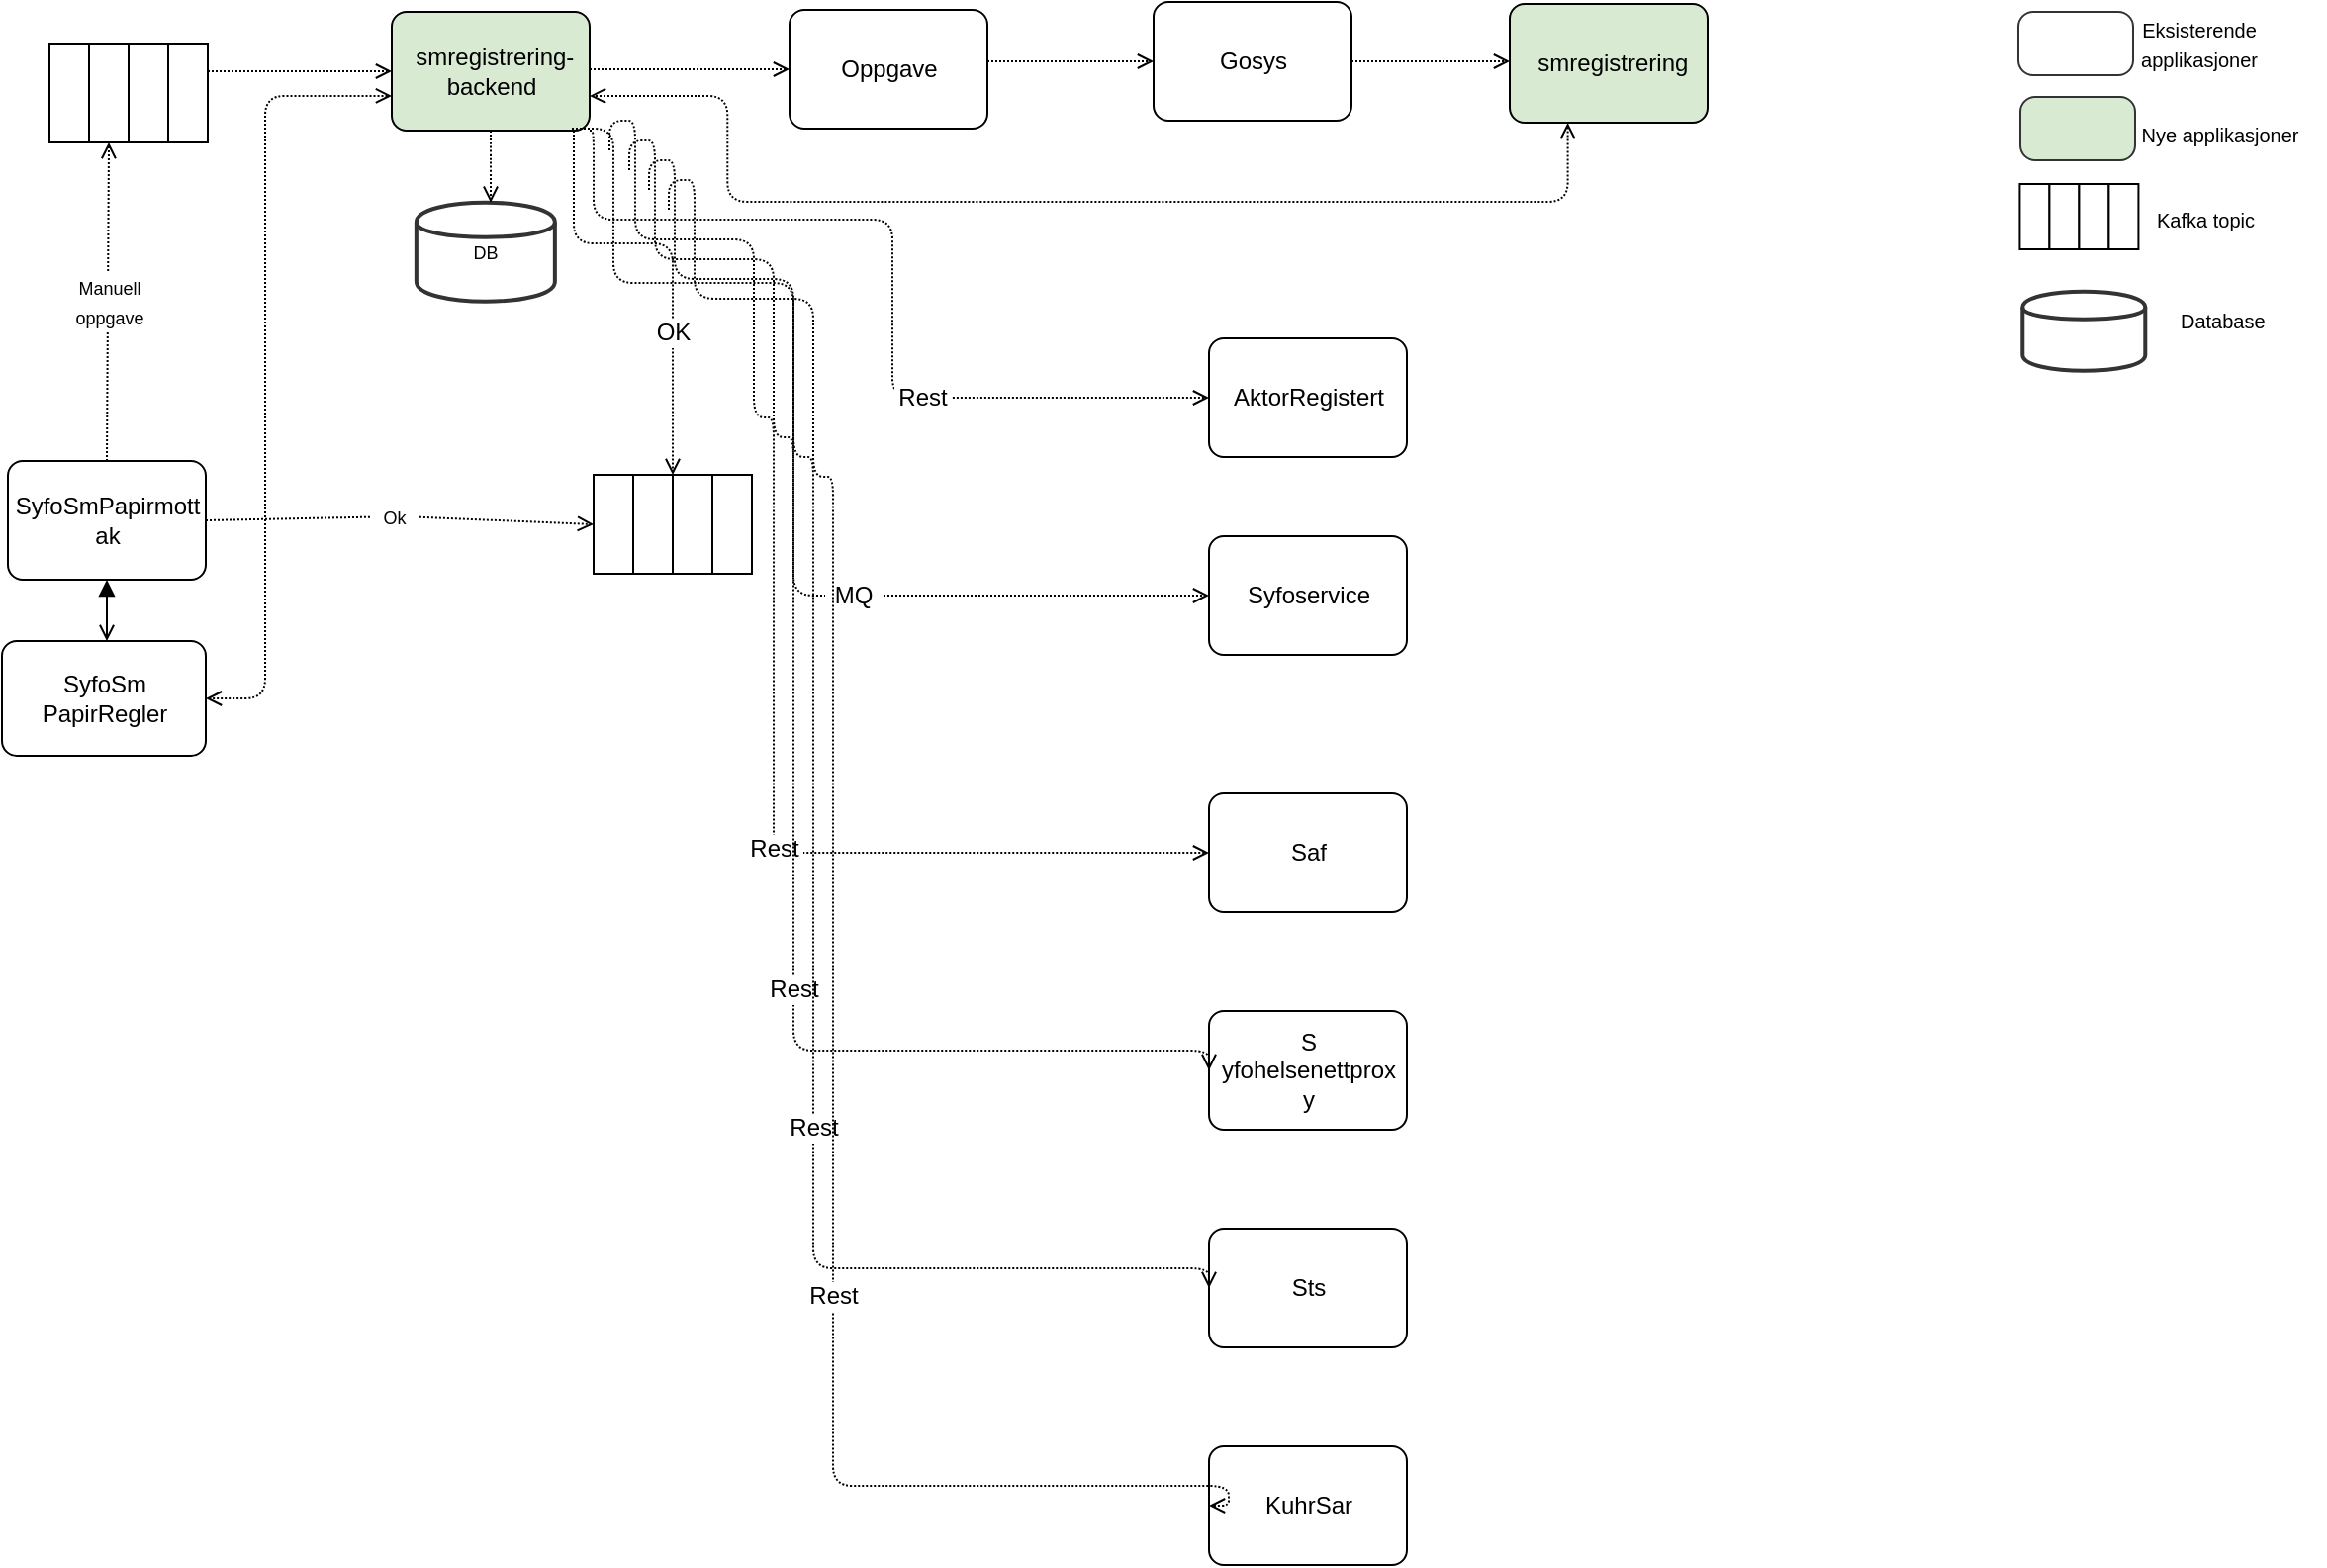 <mxfile version="13.0.8" type="device"><diagram id="5dkLu_-DrhFv9NFXCubf" name="Page-1"><mxGraphModel dx="1226" dy="1002" grid="1" gridSize="10" guides="0" tooltips="1" connect="1" arrows="1" fold="1" page="1" pageScale="1" pageWidth="827" pageHeight="1169" background="#ffffff" math="0" shadow="0"><root><mxCell id="0"/><mxCell id="2" value="Layer 0" parent="0"/><mxCell id="5" value="&lt;div style='width: 93.667px;height:auto;word-break: break-word;'&gt;&lt;div align=&quot;center&quot;&gt;&lt;span style=&quot; line-height: normal;&quot;&gt;SyfoSmPapirmottak&lt;/span&gt;&lt;/div&gt;&lt;/div&gt;" style="shape=ext;rounded=1;arcSize=15;absoluteArcSize=1;shadow=0;strokeWidth=1;fillColor=#ffffff;strokeColor=#000000;opacity=100.0;html=1;nl2Br=0;verticalAlign=middle;align=center;spacingLeft=1.667;spacingRight=0;whiteSpace=wrap;gliffyId=944;" parent="2" vertex="1"><mxGeometry x="33" y="252" width="100" height="60" as="geometry"/></mxCell><mxCell id="9" style="shape=filledEdge;strokeWidth=1;strokeColor=#000000;fillColor=none;startArrow=none;startFill=0;startSize=6;endArrow=open;endFill=0;endSize=6;rounded=0;dashed=1;fixDash=1;dashPattern=1.0 1.0;html=1;nl2Br=0;gliffyId=955;exitX=1.0;exitY=0.5;exitPerimeter=0;entryX=0.0;entryY=0.5;entryPerimeter=0;" parent="2" source="5" target="16" edge="1"><mxGeometry width="96" height="5" relative="1" as="geometry"><Array as="points"><mxPoint x="133" y="282"/><mxPoint x="232" y="280"/></Array></mxGeometry></mxCell><mxCell id="10" value="&lt;div style='width: 22.516px;height:auto;word-break: break-word;'&gt;&lt;div align=&quot;center&quot;&gt;&lt;span style=&quot;font-size:9px;font-family:Arial; line-height: 0;&quot;&gt;&lt;span style=&quot; line-height: normal;&quot;&gt;Ok&lt;/span&gt;&lt;/span&gt;&lt;/div&gt;&lt;/div&gt;" style="text;html=1;nl2Br=0;labelBackgroundColor=#ffffff;html=1;nl2Br=0;verticalAlign=middle;align=center;spacingLeft=0.0;spacingRight=0;gliffyId=956;" parent="9" vertex="1"><mxGeometry x="-0.038" relative="1" as="geometry"><mxPoint as="offset"/></mxGeometry></mxCell><mxCell id="11" style="shape=filledEdge;strokeWidth=1;strokeColor=#000000;fillColor=none;startArrow=none;startFill=0;startSize=6;endArrow=open;endFill=0;endSize=6;rounded=0;dashed=1;fixDash=1;dashPattern=1.0 1.0;html=1;nl2Br=0;gliffyId=964;exitX=0.5;exitY=0.0;exitPerimeter=0;entryX=0.5;entryY=1.0;entryPerimeter=0;" parent="2" source="5" target="39" edge="1"><mxGeometry width="103" height="116" relative="1" as="geometry"><Array as="points"><mxPoint x="83" y="252"/><mxPoint x="84" y="91"/></Array></mxGeometry></mxCell><mxCell id="12" value="&lt;div style='width: 45.547px;height:auto;word-break: break-word;'&gt;&lt;div align=&quot;center&quot;&gt;&lt;span style=&quot;font-size:9px;font-family:Arial; line-height: 0;&quot;&gt;&lt;span style=&quot; line-height: normal;&quot;&gt;Manuell &lt;/span&gt;&lt;/span&gt;&lt;/div&gt;&lt;div align=&quot;center&quot;&gt;&lt;span style=&quot;font-size:9px;font-family:Arial; line-height: 0;&quot;&gt;&lt;span style=&quot; line-height: normal;&quot;&gt;oppgave&lt;/span&gt;&lt;/span&gt;&lt;/div&gt;&lt;/div&gt;" style="text;html=1;nl2Br=0;labelBackgroundColor=#ffffff;html=1;nl2Br=0;verticalAlign=middle;align=center;spacingLeft=0.0;spacingRight=0;gliffyId=975;" parent="11" vertex="1"><mxGeometry x="0.006" relative="1" as="geometry"><mxPoint as="offset"/></mxGeometry></mxCell><mxCell id="13" value="&lt;div style='width: 96.567px;height:auto;word-break: break-word;'&gt;&lt;div align=&quot;center&quot;&gt;&lt;span style=&quot;text-decoration:none;font-size:12px;font-family:Arial; line-height: 0;&quot;&gt;&lt;span style=&quot;text-decoration:none; line-height: normal;&quot;&gt;SyfoSm&lt;/span&gt;&lt;/span&gt;&lt;/div&gt;&lt;div align=&quot;center&quot;&gt;&lt;span style=&quot; line-height: normal;&quot;&gt;PapirRegler&lt;/span&gt;&lt;/div&gt;&lt;/div&gt;" style="shape=ext;rounded=1;arcSize=15;absoluteArcSize=1;shadow=0;strokeWidth=1;fillColor=#ffffff;strokeColor=#000000;opacity=100.0;html=1;nl2Br=0;verticalAlign=middle;align=center;spacingLeft=1.717;spacingRight=0;whiteSpace=wrap;gliffyId=971;" parent="2" vertex="1"><mxGeometry x="30" y="343" width="103" height="58" as="geometry"/></mxCell><mxCell id="15" style="group;gliffyId=1015;" parent="2" vertex="1"><mxGeometry x="329" y="259" width="80" height="50" as="geometry"/></mxCell><mxCell id="16" style="shape=rect;shadow=0;strokeWidth=1;fillColor=#ffffff;strokeColor=#000000;opacity=100.0;gliffyId=1012;" parent="15" vertex="1"><mxGeometry width="20" height="50" as="geometry"/></mxCell><mxCell id="17" style="shape=rect;shadow=0;strokeWidth=1;fillColor=#ffffff;strokeColor=#000000;opacity=100.0;gliffyId=1011;" parent="15" vertex="1"><mxGeometry x="20" width="20" height="50" as="geometry"/></mxCell><mxCell id="18" style="shape=rect;shadow=0;strokeWidth=1;fillColor=#ffffff;strokeColor=#000000;opacity=100.0;gliffyId=1010;" parent="15" vertex="1"><mxGeometry x="40" width="20" height="50" as="geometry"/></mxCell><mxCell id="19" style="shape=rect;shadow=0;strokeWidth=1;fillColor=#ffffff;strokeColor=#000000;opacity=100.0;gliffyId=1009;" parent="15" vertex="1"><mxGeometry x="60" width="20" height="50" as="geometry"/></mxCell><mxCell id="29" style="group;gliffyId=1080;" parent="2" vertex="1"><mxGeometry x="1048.996" y="25" width="147" height="75" as="geometry"/></mxCell><mxCell id="30" style="shape=rect;rounded=1;arcSize=15;absoluteArcSize=1;shadow=0;strokeWidth=1;fillColor=#FFFFFF;strokeColor=#333333;opacity=100.0;gliffyId=1073;" parent="29" vertex="1"><mxGeometry width="58" height="32" as="geometry"/></mxCell><mxCell id="31" value="&lt;div style='width: 70.0px;height:auto;word-break: break-word;'&gt;&lt;div align=&quot;center&quot;&gt;&lt;span style=&quot;font-size:10px;font-family:Arial; line-height: 0;&quot;&gt;&lt;span style=&quot; line-height: normal;&quot;&gt;Eksisterende applikasjoner&lt;/span&gt;&lt;/span&gt;&lt;/div&gt;&lt;/div&gt;" style="text;html=1;nl2Br=0;html=1;nl2Br=0;verticalAlign=middle;align=center;spacingLeft=0.0;spacingRight=0;whiteSpace=wrap;gliffyId=1075;" parent="29" vertex="1"><mxGeometry x="55" y="4.5" width="73" height="22" as="geometry"/></mxCell><mxCell id="32" style="shape=rect;rounded=1;arcSize=15;absoluteArcSize=1;shadow=0;strokeWidth=1;fillColor=#d9ead3;strokeColor=#333333;opacity=100.0;gliffyId=1078;" parent="29" vertex="1"><mxGeometry x="1" y="43" width="58" height="32" as="geometry"/></mxCell><mxCell id="33" value="&lt;div style='width: 87.0px;height:auto;word-break: break-word;'&gt;&lt;div align=&quot;center&quot;&gt;&lt;span style=&quot;font-size:10px;font-family:Arial; line-height: 0;&quot;&gt;&lt;span style=&quot; line-height: normal;&quot;&gt;Nye&amp;nbsp;&lt;/span&gt;&lt;/span&gt;&lt;span style=&quot;font-size:10px; line-height: 0;&quot;&gt;&lt;span style=&quot; line-height: normal;&quot;&gt;applikasjoner&lt;/span&gt;&lt;/span&gt;&lt;/div&gt;&lt;/div&gt;" style="text;html=1;nl2Br=0;html=1;nl2Br=0;verticalAlign=middle;align=center;spacingLeft=0.0;spacingRight=0;whiteSpace=wrap;gliffyId=1079;" parent="29" vertex="1"><mxGeometry x="57" y="56.5" width="90" height="11" as="geometry"/></mxCell><mxCell id="34" style="group;gliffyId=1082;" parent="2" vertex="1"><mxGeometry x="50" y="31.5" width="84" height="59.5" as="geometry"/></mxCell><mxCell id="35" style="shape=rect;shadow=0;strokeWidth=1;fillColor=#ffffff;strokeColor=#000000;opacity=100.0;gliffyId=920;" parent="34" vertex="1"><mxGeometry x="4" y="9.5" width="20" height="50" as="geometry"/></mxCell><mxCell id="36" style="shape=rect;shadow=0;strokeWidth=1;fillColor=#ffffff;strokeColor=#000000;opacity=100.0;gliffyId=922;" parent="34" vertex="1"><mxGeometry x="44" y="9.5" width="20" height="50" as="geometry"/></mxCell><mxCell id="37" style="shape=rect;shadow=0;strokeWidth=1;fillColor=#ffffff;strokeColor=#000000;opacity=100.0;gliffyId=923;" parent="34" vertex="1"><mxGeometry x="64" y="9.5" width="20" height="50" as="geometry"/></mxCell><mxCell id="38" style="group;gliffyId=1081;" parent="34" vertex="1"><mxGeometry width="82" height="59.5" as="geometry"/></mxCell><mxCell id="39" style="shape=rect;shadow=0;strokeWidth=1;fillColor=#ffffff;strokeColor=#000000;opacity=100.0;gliffyId=921;" parent="38" vertex="1"><mxGeometry x="24" y="9.5" width="20" height="50" as="geometry"/></mxCell><mxCell id="48" style="shape=filledEdge;strokeWidth=1;strokeColor=#000000;fillColor=none;startArrow=none;startFill=0;startSize=6;endArrow=open;endFill=0;endSize=6;rounded=1;dashed=1;fixDash=1;dashPattern=1.0 1.0;gliffyId=1175;edgeStyle=orthogonalEdgeStyle;" parent="2" source="37" target="72" edge="1"><mxGeometry width="142.667" height="401.333" relative="1" as="geometry"><Array as="points"><mxPoint x="133.998" y="55.0"/><mxPoint x="164.998" y="55.0"/><mxPoint x="195.999" y="55.0"/><mxPoint x="227" y="55.0"/></Array></mxGeometry></mxCell><mxCell id="49" style="group;gliffyId=1214;" parent="2" vertex="1"><mxGeometry x="1049.71" y="112" width="60" height="33" as="geometry"/></mxCell><mxCell id="50" style="shape=rect;shadow=0;strokeWidth=1;fillColor=#ffffff;strokeColor=#000000;opacity=100.0;gliffyId=1218;" parent="49" vertex="1"><mxGeometry width="15" height="33" as="geometry"/></mxCell><mxCell id="51" style="shape=rect;shadow=0;strokeWidth=1;fillColor=#ffffff;strokeColor=#000000;opacity=100.0;gliffyId=1217;" parent="49" vertex="1"><mxGeometry x="15" width="15" height="33" as="geometry"/></mxCell><mxCell id="52" style="shape=rect;shadow=0;strokeWidth=1;fillColor=#ffffff;strokeColor=#000000;opacity=100.0;gliffyId=1216;" parent="49" vertex="1"><mxGeometry x="30" width="15" height="33" as="geometry"/></mxCell><mxCell id="53" style="shape=rect;shadow=0;strokeWidth=1;fillColor=#ffffff;strokeColor=#000000;opacity=100.0;gliffyId=1215;" parent="49" vertex="1"><mxGeometry x="45" width="15" height="33" as="geometry"/></mxCell><mxCell id="54" value="&lt;div style='width: 72.0px;height:auto;word-break: break-word;'&gt;&lt;div align=&quot;left&quot;&gt;&lt;span style=&quot;font-size:10px;font-family:Arial; line-height: 0;&quot;&gt;&lt;span style=&quot; line-height: normal;&quot;&gt;Kafka topic&lt;/span&gt;&lt;/span&gt;&lt;/div&gt;&lt;/div&gt;" style="text;html=1;nl2Br=0;html=1;nl2Br=0;verticalAlign=middle;align=left;spacingLeft=0.0;spacingRight=0;whiteSpace=wrap;gliffyId=1221;" parent="2" vertex="1"><mxGeometry x="1116.71" y="124.5" width="75" height="11" as="geometry"/></mxCell><mxCell id="55" style="shape=cylinder;shadow=0;strokeWidth=2;fillColor=#FFFFFF;strokeColor=#333333;opacity=100.0;gliffyId=1228;" parent="2" vertex="1"><mxGeometry x="1051.139" y="166.371" width="62" height="40" as="geometry"/></mxCell><mxCell id="56" value="&lt;div style='width: 72.0px;height:auto;word-break: break-word;'&gt;&lt;div align=&quot;left&quot;&gt;&lt;span style=&quot;font-size:10px;font-family:Arial; line-height: 0;&quot;&gt;&lt;span style=&quot; line-height: normal;&quot;&gt;Database&lt;/span&gt;&lt;/span&gt;&lt;/div&gt;&lt;/div&gt;" style="text;html=1;nl2Br=0;html=1;nl2Br=0;verticalAlign=middle;align=left;spacingLeft=0.0;spacingRight=0;whiteSpace=wrap;gliffyId=1230;" parent="2" vertex="1"><mxGeometry x="1128.71" y="175.5" width="75" height="11" as="geometry"/></mxCell><mxCell id="59" style="shape=filledEdge;strokeWidth=1;strokeColor=#000000;fillColor=none;startArrow=open;startFill=0;startSize=6;endArrow=block;endFill=1;endSize=6;rounded=1;gliffyId=1263;edgeStyle=orthogonalEdgeStyle;" parent="2" source="13" target="5" edge="1"><mxGeometry width="100" height="100" relative="1" as="geometry"><Array as="points"><mxPoint x="83" y="343.036"/><mxPoint x="83" y="332.691"/><mxPoint x="83" y="322.345"/><mxPoint x="83" y="312"/></Array></mxGeometry></mxCell><mxCell id="71" value="&lt;div style='width: 93.667px;height:auto;word-break: break-word;'&gt;&lt;div align=&quot;center&quot;&gt;&lt;span style=&quot;text-decoration:none;font-size:12px;font-family:Arial; line-height: 0;&quot;&gt;&lt;span style=&quot;text-decoration:none; line-height: normal;&quot;&gt;Gosys&lt;/span&gt;&lt;/span&gt;&lt;/div&gt;&lt;/div&gt;" style="shape=ext;rounded=1;arcSize=15;absoluteArcSize=1;shadow=0;strokeWidth=1;fillColor=#FFFFFF;strokeColor=#000000;opacity=100.0;html=1;nl2Br=0;verticalAlign=middle;align=center;spacingLeft=1.667;spacingRight=0;whiteSpace=wrap;gliffyId=1315;" parent="2" vertex="1"><mxGeometry x="612" y="20" width="100" height="60" as="geometry"/></mxCell><mxCell id="72" value="&lt;div style='width: 93.667px;height:auto;word-break: break-word;'&gt;&lt;div align=&quot;center&quot;&gt;&lt;span style=&quot;text-decoration:none; line-height: normal;&quot;&gt;&amp;nbsp;&lt;/span&gt;&lt;span style=&quot; line-height: normal;&quot;&gt;smregistrering-backend&lt;/span&gt;&lt;/div&gt;&lt;/div&gt;" style="shape=ext;rounded=1;arcSize=15;absoluteArcSize=1;shadow=0;strokeWidth=1;fillColor=#d9ead3;strokeColor=#000000;opacity=100.0;html=1;nl2Br=0;verticalAlign=middle;align=center;spacingLeft=1.667;spacingRight=0;whiteSpace=wrap;gliffyId=1317;" parent="2" vertex="1"><mxGeometry x="227" y="25" width="100" height="60" as="geometry"/></mxCell><mxCell id="73" style="shape=filledEdge;strokeWidth=1;strokeColor=#000000;fillColor=none;startArrow=none;startFill=0;startSize=6;endArrow=open;endFill=0;endSize=6;rounded=1;dashed=1;fixDash=1;dashPattern=1.0 1.0;gliffyId=1319;edgeStyle=orthogonalEdgeStyle;" parent="2" source="72" target="79" edge="1"><mxGeometry width="142.667" height="401.333" relative="1" as="geometry"><Array as="points"><mxPoint x="326.995" y="54.0"/><mxPoint x="360.663" y="54.0"/><mxPoint x="394.332" y="54.0"/><mxPoint x="428" y="54.0"/></Array></mxGeometry></mxCell><mxCell id="74" value="&lt;div style='width: 63.267px;height:auto;word-break: break-word;'&gt;&lt;div align=&quot;center&quot;&gt;&lt;span style=&quot;font-size:9px;font-family:Arial; line-height: 0;&quot;&gt;&lt;span style=&quot; line-height: normal;&quot;&gt;DB&lt;/span&gt;&lt;/span&gt;&lt;/div&gt;&lt;/div&gt;" style="shape=cylinder;shadow=0;strokeWidth=2;fillColor=#FFFFFF;strokeColor=#333333;opacity=100.0;html=1;nl2Br=0;verticalAlign=middle;align=center;spacingLeft=7.867;spacingRight=6;whiteSpace=wrap;gliffyId=1320;" parent="2" vertex="1"><mxGeometry x="239.429" y="121.371" width="70" height="50" as="geometry"/></mxCell><mxCell id="75" value="&lt;div style='width: 93.667px;height:auto;word-break: break-word;'&gt;&lt;div align=&quot;center&quot;&gt;&lt;span style=&quot;text-decoration:none; line-height: normal;&quot;&gt;&amp;nbsp;&lt;/span&gt;&lt;span style=&quot; line-height: normal;&quot;&gt;smregistrering&lt;/span&gt;&lt;/div&gt;&lt;/div&gt;" style="shape=ext;rounded=1;arcSize=15;absoluteArcSize=1;shadow=0;strokeWidth=1;fillColor=#d9ead3;strokeColor=#000000;opacity=100.0;html=1;nl2Br=0;verticalAlign=middle;align=center;spacingLeft=1.667;spacingRight=0;whiteSpace=wrap;gliffyId=1324;" parent="2" vertex="1"><mxGeometry x="792" y="21" width="100" height="60" as="geometry"/></mxCell><mxCell id="76" style="shape=filledEdge;strokeWidth=1;strokeColor=#000000;fillColor=none;startArrow=none;startFill=0;startSize=6;endArrow=open;endFill=0;endSize=6;rounded=1;dashed=1;fixDash=1;dashPattern=1.0 1.0;gliffyId=1326;edgeStyle=orthogonalEdgeStyle;" parent="2" source="71" target="75" edge="1"><mxGeometry width="142.667" height="401.333" relative="1" as="geometry"><Array as="points"><mxPoint x="712" y="50"/><mxPoint x="738.669" y="50"/><mxPoint x="765.338" y="50"/><mxPoint x="792.006" y="50"/></Array></mxGeometry></mxCell><mxCell id="77" style="shape=filledEdge;strokeWidth=1;strokeColor=#000000;fillColor=none;startArrow=open;startFill=0;startSize=6;endArrow=open;endFill=0;endSize=6;rounded=1;dashed=1;fixDash=1;dashPattern=1.0 1.0;gliffyId=1327;edgeStyle=orthogonalEdgeStyle;" parent="2" source="75" target="72" edge="1"><mxGeometry width="142.667" height="401.333" relative="1" as="geometry"><Array as="points"><mxPoint x="821.289" y="81"/><mxPoint x="821.289" y="121.0"/><mxPoint x="396.645" y="121.0"/><mxPoint x="396.645" y="67.426"/><mxPoint x="327.0" y="67.426"/></Array></mxGeometry></mxCell><mxCell id="78" style="shape=filledEdge;strokeWidth=1;strokeColor=#000000;fillColor=none;startArrow=none;startFill=0;startSize=6;endArrow=open;endFill=0;endSize=6;rounded=1;dashed=1;fixDash=1;dashPattern=1.0 1.0;gliffyId=1328;edgeStyle=orthogonalEdgeStyle;" parent="2" source="72" target="74" edge="1"><mxGeometry width="142.667" height="401.333" relative="1" as="geometry"><Array as="points"><mxPoint x="277" y="85"/><mxPoint x="277" y="97.154"/><mxPoint x="277" y="109.308"/><mxPoint x="277" y="121.462"/></Array></mxGeometry></mxCell><mxCell id="79" value="&lt;div style='width: 93.667px;height:auto;word-break: break-word;'&gt;&lt;div align=&quot;center&quot;&gt;&lt;span style=&quot;font-size:12px;font-family:Arial; line-height: normal;&quot;&gt;Oppgave&lt;span style=&quot;text-decoration:none; line-height: normal;&quot;&gt;&lt;br /&gt;&lt;/span&gt;&lt;/span&gt;&lt;/div&gt;&lt;/div&gt;" style="shape=ext;rounded=1;arcSize=15;absoluteArcSize=1;shadow=0;strokeWidth=1;fillColor=#ffffff;strokeColor=#000000;opacity=100.0;html=1;nl2Br=0;verticalAlign=middle;align=center;spacingLeft=1.667;spacingRight=0;whiteSpace=wrap;gliffyId=1329;" parent="2" vertex="1"><mxGeometry x="428" y="24" width="100" height="60" as="geometry"/></mxCell><mxCell id="80" style="shape=filledEdge;strokeWidth=1;strokeColor=#000000;fillColor=none;startArrow=none;startFill=0;startSize=6;endArrow=open;endFill=0;endSize=6;rounded=1;dashed=1;fixDash=1;dashPattern=1.0 1.0;gliffyId=1332;edgeStyle=orthogonalEdgeStyle;" parent="2" source="79" target="71" edge="1"><mxGeometry width="142.667" height="401.333" relative="1" as="geometry"><Array as="points"><mxPoint x="527.905" y="50"/><mxPoint x="555.937" y="50"/><mxPoint x="583.968" y="50"/><mxPoint x="612" y="50"/></Array></mxGeometry></mxCell><mxCell id="81" style="shape=filledEdge;strokeWidth=1;strokeColor=#000000;fillColor=none;startArrow=open;startFill=0;startSize=6;endArrow=open;endFill=0;endSize=6;rounded=1;dashed=1;fixDash=1;dashPattern=1.0 1.0;gliffyId=1333;edgeStyle=orthogonalEdgeStyle;" parent="2" source="72" target="13" edge="1"><mxGeometry width="142.667" height="401.333" relative="1" as="geometry"><Array as="points"><mxPoint x="227" y="67.426"/><mxPoint x="163" y="67.426"/><mxPoint x="163" y="372"/><mxPoint x="133" y="372"/></Array></mxGeometry></mxCell><mxCell id="82" style="shape=filledEdge;strokeWidth=1;strokeColor=#000000;fillColor=none;startArrow=none;startFill=0;startSize=6;endArrow=open;endFill=0;endSize=6;rounded=1;dashed=1;fixDash=1;dashPattern=1.0 1.0;html=1;nl2Br=0;gliffyId=1334;edgeStyle=orthogonalEdgeStyle;entryX=0;entryY=0;entryDx=0;entryDy=0;" parent="2" source="72" target="18" edge="1"><mxGeometry width="142.667" height="401.333" relative="1" as="geometry"><Array as="points"><mxPoint x="319" y="142"/><mxPoint x="369" y="142"/></Array></mxGeometry></mxCell><mxCell id="83" value="&lt;div style='width: 28.344px;height:auto;word-break: break-word;'&gt;&lt;div align=&quot;center&quot;&gt;&lt;span style=&quot;font-size:12px;font-family:Arial; line-height: normal;&quot;&gt;OK&lt;/span&gt;&lt;/div&gt;&lt;/div&gt;" style="text;html=1;nl2Br=0;labelBackgroundColor=#ffffff;html=1;nl2Br=0;verticalAlign=middle;align=center;spacingLeft=0.0;spacingRight=0;gliffyId=1335;" parent="82" vertex="1"><mxGeometry x="0.353" relative="1" as="geometry"><mxPoint as="offset"/></mxGeometry></mxCell><mxCell id="ZL8Dum75rlkJm4ta_bsK-86" value="&lt;div style=&quot;width: 93.667px ; height: auto ; word-break: break-word&quot;&gt;&lt;div align=&quot;center&quot;&gt;&lt;span style=&quot;font-size: 12px ; font-family: &amp;#34;arial&amp;#34; ; line-height: normal&quot;&gt;AktorRegistert&lt;span style=&quot;text-decoration: none ; line-height: normal&quot;&gt;&lt;br&gt;&lt;/span&gt;&lt;/span&gt;&lt;/div&gt;&lt;/div&gt;" style="shape=ext;rounded=1;arcSize=15;absoluteArcSize=1;shadow=0;strokeWidth=1;fillColor=#ffffff;strokeColor=#000000;opacity=100.0;html=1;nl2Br=0;verticalAlign=middle;align=center;spacingLeft=1.667;spacingRight=0;whiteSpace=wrap;gliffyId=1329;" vertex="1" parent="2"><mxGeometry x="640" y="190" width="100" height="60" as="geometry"/></mxCell><mxCell id="ZL8Dum75rlkJm4ta_bsK-87" value="&lt;div style=&quot;width: 93.667px ; height: auto ; word-break: break-word&quot;&gt;&lt;div align=&quot;center&quot;&gt;&lt;span style=&quot;font-size: 12px ; font-family: &amp;#34;arial&amp;#34; ; line-height: normal&quot;&gt;Syfoservice&lt;span style=&quot;text-decoration: none ; line-height: normal&quot;&gt;&lt;br&gt;&lt;/span&gt;&lt;/span&gt;&lt;/div&gt;&lt;/div&gt;" style="shape=ext;rounded=1;arcSize=15;absoluteArcSize=1;shadow=0;strokeWidth=1;fillColor=#ffffff;strokeColor=#000000;opacity=100.0;html=1;nl2Br=0;verticalAlign=middle;align=center;spacingLeft=1.667;spacingRight=0;whiteSpace=wrap;gliffyId=1329;" vertex="1" parent="2"><mxGeometry x="640" y="290" width="100" height="60" as="geometry"/></mxCell><mxCell id="ZL8Dum75rlkJm4ta_bsK-88" style="shape=filledEdge;strokeWidth=1;strokeColor=#000000;fillColor=none;startArrow=none;startFill=0;startSize=6;endArrow=open;endFill=0;endSize=6;rounded=1;dashed=1;fixDash=1;dashPattern=1.0 1.0;html=1;nl2Br=0;gliffyId=1334;edgeStyle=orthogonalEdgeStyle;entryX=0;entryY=0.5;entryDx=0;entryDy=0;exitX=1;exitY=1;exitDx=0;exitDy=0;" edge="1" parent="2" source="72" target="ZL8Dum75rlkJm4ta_bsK-86"><mxGeometry width="142.667" height="401.333" relative="1" as="geometry"><Array as="points"><mxPoint x="329" y="85"/><mxPoint x="329" y="130"/><mxPoint x="480" y="130"/><mxPoint x="480" y="220"/></Array><mxPoint x="329" y="95" as="sourcePoint"/><mxPoint x="379" y="269" as="targetPoint"/></mxGeometry></mxCell><mxCell id="ZL8Dum75rlkJm4ta_bsK-89" value="&lt;div style=&quot;width: 28.344px ; height: auto ; word-break: break-word&quot;&gt;&lt;div align=&quot;center&quot;&gt;&lt;span style=&quot;font-size: 12px ; font-family: &amp;#34;arial&amp;#34; ; line-height: normal&quot;&gt;Rest&lt;/span&gt;&lt;/div&gt;&lt;/div&gt;" style="text;html=1;nl2Br=0;labelBackgroundColor=#ffffff;html=1;nl2Br=0;verticalAlign=middle;align=center;spacingLeft=0.0;spacingRight=0;gliffyId=1335;" vertex="1" parent="ZL8Dum75rlkJm4ta_bsK-88"><mxGeometry x="0.353" relative="1" as="geometry"><mxPoint as="offset"/></mxGeometry></mxCell><mxCell id="ZL8Dum75rlkJm4ta_bsK-90" style="shape=filledEdge;strokeWidth=1;strokeColor=#000000;fillColor=none;startArrow=none;startFill=0;startSize=6;endArrow=open;endFill=0;endSize=6;rounded=1;dashed=1;fixDash=1;dashPattern=1.0 1.0;html=1;nl2Br=0;gliffyId=1334;edgeStyle=orthogonalEdgeStyle;entryX=0;entryY=0.5;entryDx=0;entryDy=0;exitX=0.91;exitY=0.983;exitDx=0;exitDy=0;exitPerimeter=0;" edge="1" parent="2" source="72" target="ZL8Dum75rlkJm4ta_bsK-87"><mxGeometry width="142.667" height="401.333" relative="1" as="geometry"><Array as="points"><mxPoint x="339" y="84"/><mxPoint x="339" y="162"/><mxPoint x="430" y="162"/><mxPoint x="430" y="320"/></Array><mxPoint x="339" y="105" as="sourcePoint"/><mxPoint x="389" y="279" as="targetPoint"/></mxGeometry></mxCell><mxCell id="ZL8Dum75rlkJm4ta_bsK-91" value="&lt;div style=&quot;width: 28.344px ; height: auto ; word-break: break-word&quot;&gt;&lt;div align=&quot;center&quot;&gt;&lt;span style=&quot;font-size: 12px ; font-family: &amp;#34;arial&amp;#34; ; line-height: normal&quot;&gt;MQ&lt;/span&gt;&lt;/div&gt;&lt;/div&gt;" style="text;html=1;nl2Br=0;labelBackgroundColor=#ffffff;html=1;nl2Br=0;verticalAlign=middle;align=center;spacingLeft=0.0;spacingRight=0;gliffyId=1335;" vertex="1" parent="ZL8Dum75rlkJm4ta_bsK-90"><mxGeometry x="0.353" relative="1" as="geometry"><mxPoint as="offset"/></mxGeometry></mxCell><mxCell id="ZL8Dum75rlkJm4ta_bsK-92" value="&lt;div style=&quot;width: 93.667px ; height: auto ; word-break: break-word&quot;&gt;&lt;div align=&quot;center&quot;&gt;&lt;span style=&quot;font-size: 12px ; font-family: &amp;#34;arial&amp;#34; ; line-height: normal&quot;&gt;Saf&lt;span style=&quot;text-decoration: none ; line-height: normal&quot;&gt;&lt;br&gt;&lt;/span&gt;&lt;/span&gt;&lt;/div&gt;&lt;/div&gt;" style="shape=ext;rounded=1;arcSize=15;absoluteArcSize=1;shadow=0;strokeWidth=1;fillColor=#ffffff;strokeColor=#000000;opacity=100.0;html=1;nl2Br=0;verticalAlign=middle;align=center;spacingLeft=1.667;spacingRight=0;whiteSpace=wrap;gliffyId=1329;" vertex="1" parent="2"><mxGeometry x="640" y="420" width="100" height="60" as="geometry"/></mxCell><mxCell id="ZL8Dum75rlkJm4ta_bsK-93" style="shape=filledEdge;strokeWidth=1;strokeColor=#000000;fillColor=none;startArrow=none;startFill=0;startSize=6;endArrow=open;endFill=0;endSize=6;rounded=1;dashed=1;fixDash=1;dashPattern=1.0 1.0;html=1;nl2Br=0;gliffyId=1334;edgeStyle=orthogonalEdgeStyle;entryX=0;entryY=0.5;entryDx=0;entryDy=0;exitX=1;exitY=1;exitDx=0;exitDy=0;" edge="1" parent="2" target="ZL8Dum75rlkJm4ta_bsK-92"><mxGeometry width="142.667" height="401.333" relative="1" as="geometry"><Array as="points"><mxPoint x="337" y="80"/><mxPoint x="350" y="80"/><mxPoint x="350" y="140"/><mxPoint x="410" y="140"/><mxPoint x="410" y="230"/><mxPoint x="420" y="230"/><mxPoint x="420" y="450"/></Array><mxPoint x="337" y="95" as="sourcePoint"/><mxPoint x="650" y="230" as="targetPoint"/></mxGeometry></mxCell><mxCell id="ZL8Dum75rlkJm4ta_bsK-94" value="&lt;div style=&quot;width: 28.344px ; height: auto ; word-break: break-word&quot;&gt;&lt;div align=&quot;center&quot;&gt;&lt;span style=&quot;font-size: 12px ; font-family: &amp;#34;arial&amp;#34; ; line-height: normal&quot;&gt;Rest&lt;/span&gt;&lt;/div&gt;&lt;/div&gt;" style="text;html=1;nl2Br=0;labelBackgroundColor=#ffffff;html=1;nl2Br=0;verticalAlign=middle;align=center;spacingLeft=0.0;spacingRight=0;gliffyId=1335;" vertex="1" parent="ZL8Dum75rlkJm4ta_bsK-93"><mxGeometry x="0.353" relative="1" as="geometry"><mxPoint as="offset"/></mxGeometry></mxCell><mxCell id="ZL8Dum75rlkJm4ta_bsK-95" value="&lt;div style=&quot;width: 93.667px ; height: auto ; word-break: break-word&quot;&gt;&lt;div align=&quot;center&quot;&gt;&lt;span style=&quot;font-size: 12px ; font-family: &amp;#34;arial&amp;#34; ; line-height: normal&quot;&gt;S&lt;/span&gt;&lt;span style=&quot;color: rgba(0 , 0 , 0 , 0) ; font-family: monospace ; font-size: 0px&quot;&gt;%3CmxGraphModel%3E%3Croot%3E%3CmxCell%20id%3D%220%22%2F%3E%3CmxCell%20id%3D%221%22%20parent%3D%220%22%2F%3E%3CmxCell%20id%3D%222%22%20style%3D%22shape%3DfilledEdge%3BstrokeWidth%3D1%3BstrokeColor%3D%23000000%3BfillColor%3Dnone%3BstartArrow%3Dnone%3BstartFill%3D0%3BstartSize%3D6%3BendArrow%3Dopen%3BendFill%3D0%3BendSize%3D6%3Brounded%3D1%3Bdashed%3D1%3BfixDash%3D1%3BdashPattern%3D1.0%201.0%3Bhtml%3D1%3Bnl2Br%3D0%3BgliffyId%3D1334%3BedgeStyle%3DorthogonalEdgeStyle%3BentryX%3D0%3BentryY%3D0.5%3BentryDx%3D0%3BentryDy%3D0%3BexitX%3D1%3BexitY%3D1%3BexitDx%3D0%3BexitDy%3D0%3B%22%20edge%3D%221%22%20parent%3D%221%22%3E%3CmxGeometry%20width%3D%22142.667%22%20height%3D%22401.333%22%20relative%3D%221%22%20as%3D%22geometry%22%3E%3CArray%20as%3D%22points%22%3E%3CmxPoint%20x%3D%22337%22%20y%3D%2280%22%2F%3E%3CmxPoint%20x%3D%22350%22%20y%3D%2280%22%2F%3E%3CmxPoint%20x%3D%22350%22%20y%3D%22140%22%2F%3E%3CmxPoint%20x%3D%22410%22%20y%3D%22140%22%2F%3E%3CmxPoint%20x%3D%22410%22%20y%3D%22230%22%2F%3E%3CmxPoint%20x%3D%22420%22%20y%3D%22230%22%2F%3E%3CmxPoint%20x%3D%22420%22%20y%3D%22450%22%2F%3E%3C%2FArray%3E%3CmxPoint%20x%3D%22337%22%20y%3D%2295%22%20as%3D%22sourcePoint%22%2F%3E%3CmxPoint%20x%3D%22640%22%20y%3D%22450%22%20as%3D%22targetPoint%22%2F%3E%3C%2FmxGeometry%3E%3C%2FmxCell%3E%3CmxCell%20id%3D%223%22%20value%3D%22%26lt%3Bdiv%20style%3D%26quot%3Bwidth%3A%2028.344px%20%3B%20height%3A%20auto%20%3B%20word-break%3A%20break-word%26quot%3B%26gt%3B%26lt%3Bdiv%20align%3D%26quot%3Bcenter%26quot%3B%26gt%3B%26lt%3Bspan%20style%3D%26quot%3Bfont-size%3A%2012px%20%3B%20font-family%3A%20%26amp%3B%2334%3Barial%26amp%3B%2334%3B%20%3B%20line-height%3A%20normal%26quot%3B%26gt%3BRest%26lt%3B%2Fspan%26gt%3B%26lt%3B%2Fdiv%26gt%3B%26lt%3B%2Fdiv%26gt%3B%22%20style%3D%22text%3Bhtml%3D1%3Bnl2Br%3D0%3BlabelBackgroundColor%3D%23ffffff%3Bhtml%3D1%3Bnl2Br%3D0%3BverticalAlign%3Dmiddle%3Balign%3Dcenter%3BspacingLeft%3D0.0%3BspacingRight%3D0%3BgliffyId%3D1335%3B%22%20vertex%3D%221%22%20parent%3D%222%22%3E%3CmxGeometry%20x%3D%220.353%22%20relative%3D%221%22%20as%3D%22geometry%22%3E%3CmxPoint%20as%3D%22offset%22%2F%3E%3C%2FmxGeometry%3E%3C%2FmxCell%3E%3C%2Froot%3E%3C%2FmxGraphModel%3E&lt;/span&gt;&lt;span style=&quot;font-family: &amp;#34;arial&amp;#34;&quot;&gt;yfohelsenettproxy&lt;/span&gt;&lt;/div&gt;&lt;/div&gt;" style="shape=ext;rounded=1;arcSize=15;absoluteArcSize=1;shadow=0;strokeWidth=1;fillColor=#ffffff;strokeColor=#000000;opacity=100.0;html=1;nl2Br=0;verticalAlign=middle;align=center;spacingLeft=1.667;spacingRight=0;whiteSpace=wrap;gliffyId=1329;" vertex="1" parent="2"><mxGeometry x="640" y="530" width="100" height="60" as="geometry"/></mxCell><mxCell id="ZL8Dum75rlkJm4ta_bsK-96" value="&lt;div style=&quot;width: 93.667px ; height: auto ; word-break: break-word&quot;&gt;&lt;div align=&quot;center&quot;&gt;&lt;span style=&quot;font-size: 12px ; font-family: &amp;#34;arial&amp;#34; ; line-height: normal&quot;&gt;Sts&lt;span style=&quot;text-decoration: none ; line-height: normal&quot;&gt;&lt;br&gt;&lt;/span&gt;&lt;/span&gt;&lt;/div&gt;&lt;/div&gt;" style="shape=ext;rounded=1;arcSize=15;absoluteArcSize=1;shadow=0;strokeWidth=1;fillColor=#ffffff;strokeColor=#000000;opacity=100.0;html=1;nl2Br=0;verticalAlign=middle;align=center;spacingLeft=1.667;spacingRight=0;whiteSpace=wrap;gliffyId=1329;" vertex="1" parent="2"><mxGeometry x="640" y="640" width="100" height="60" as="geometry"/></mxCell><mxCell id="ZL8Dum75rlkJm4ta_bsK-98" style="shape=filledEdge;strokeWidth=1;strokeColor=#000000;fillColor=none;startArrow=none;startFill=0;startSize=6;endArrow=open;endFill=0;endSize=6;rounded=1;dashed=1;fixDash=1;dashPattern=1.0 1.0;html=1;nl2Br=0;gliffyId=1334;edgeStyle=orthogonalEdgeStyle;entryX=0;entryY=0.5;entryDx=0;entryDy=0;exitX=1;exitY=1;exitDx=0;exitDy=0;" edge="1" parent="2" target="ZL8Dum75rlkJm4ta_bsK-95"><mxGeometry width="142.667" height="401.333" relative="1" as="geometry"><Array as="points"><mxPoint x="347" y="90"/><mxPoint x="360" y="90"/><mxPoint x="360" y="150"/><mxPoint x="420" y="150"/><mxPoint x="420" y="240"/><mxPoint x="430" y="240"/><mxPoint x="430" y="550"/><mxPoint x="640" y="550"/></Array><mxPoint x="347" y="105" as="sourcePoint"/><mxPoint x="650" y="460" as="targetPoint"/></mxGeometry></mxCell><mxCell id="ZL8Dum75rlkJm4ta_bsK-99" value="&lt;div style=&quot;width: 28.344px ; height: auto ; word-break: break-word&quot;&gt;&lt;div align=&quot;center&quot;&gt;&lt;span style=&quot;font-size: 12px ; font-family: &amp;#34;arial&amp;#34; ; line-height: normal&quot;&gt;Rest&lt;/span&gt;&lt;/div&gt;&lt;/div&gt;" style="text;html=1;nl2Br=0;labelBackgroundColor=#ffffff;html=1;nl2Br=0;verticalAlign=middle;align=center;spacingLeft=0.0;spacingRight=0;gliffyId=1335;" vertex="1" parent="ZL8Dum75rlkJm4ta_bsK-98"><mxGeometry x="0.353" relative="1" as="geometry"><mxPoint as="offset"/></mxGeometry></mxCell><mxCell id="ZL8Dum75rlkJm4ta_bsK-100" style="shape=filledEdge;strokeWidth=1;strokeColor=#000000;fillColor=none;startArrow=none;startFill=0;startSize=6;endArrow=open;endFill=0;endSize=6;rounded=1;dashed=1;fixDash=1;dashPattern=1.0 1.0;html=1;nl2Br=0;gliffyId=1334;edgeStyle=orthogonalEdgeStyle;entryX=0;entryY=0.5;entryDx=0;entryDy=0;exitX=1;exitY=1;exitDx=0;exitDy=0;" edge="1" parent="2" target="ZL8Dum75rlkJm4ta_bsK-96"><mxGeometry width="142.667" height="401.333" relative="1" as="geometry"><Array as="points"><mxPoint x="357" y="100"/><mxPoint x="370" y="100"/><mxPoint x="370" y="160"/><mxPoint x="430" y="160"/><mxPoint x="430" y="250"/><mxPoint x="440" y="250"/><mxPoint x="440" y="660"/><mxPoint x="640" y="660"/></Array><mxPoint x="357" y="115" as="sourcePoint"/><mxPoint x="660" y="470" as="targetPoint"/></mxGeometry></mxCell><mxCell id="ZL8Dum75rlkJm4ta_bsK-101" value="&lt;div style=&quot;width: 28.344px ; height: auto ; word-break: break-word&quot;&gt;&lt;div align=&quot;center&quot;&gt;&lt;span style=&quot;font-size: 12px ; font-family: &amp;#34;arial&amp;#34; ; line-height: normal&quot;&gt;Rest&lt;/span&gt;&lt;/div&gt;&lt;/div&gt;" style="text;html=1;nl2Br=0;labelBackgroundColor=#ffffff;html=1;nl2Br=0;verticalAlign=middle;align=center;spacingLeft=0.0;spacingRight=0;gliffyId=1335;" vertex="1" parent="ZL8Dum75rlkJm4ta_bsK-100"><mxGeometry x="0.353" relative="1" as="geometry"><mxPoint as="offset"/></mxGeometry></mxCell><mxCell id="ZL8Dum75rlkJm4ta_bsK-102" value="&lt;div style=&quot;width: 93.667px ; height: auto ; word-break: break-word&quot;&gt;&lt;div align=&quot;center&quot;&gt;&lt;span style=&quot;font-size: 12px ; font-family: &amp;#34;arial&amp;#34; ; line-height: normal&quot;&gt;&lt;span style=&quot;text-decoration: none ; line-height: normal&quot;&gt;KuhrSar&lt;/span&gt;&lt;/span&gt;&lt;/div&gt;&lt;/div&gt;" style="shape=ext;rounded=1;arcSize=15;absoluteArcSize=1;shadow=0;strokeWidth=1;fillColor=#ffffff;strokeColor=#000000;opacity=100.0;html=1;nl2Br=0;verticalAlign=middle;align=center;spacingLeft=1.667;spacingRight=0;whiteSpace=wrap;gliffyId=1329;" vertex="1" parent="2"><mxGeometry x="640" y="750" width="100" height="60" as="geometry"/></mxCell><mxCell id="ZL8Dum75rlkJm4ta_bsK-103" style="shape=filledEdge;strokeWidth=1;strokeColor=#000000;fillColor=none;startArrow=none;startFill=0;startSize=6;endArrow=open;endFill=0;endSize=6;rounded=1;dashed=1;fixDash=1;dashPattern=1.0 1.0;html=1;nl2Br=0;gliffyId=1334;edgeStyle=orthogonalEdgeStyle;entryX=0;entryY=0.5;entryDx=0;entryDy=0;exitX=1;exitY=1;exitDx=0;exitDy=0;" edge="1" parent="2" target="ZL8Dum75rlkJm4ta_bsK-102"><mxGeometry width="142.667" height="401.333" relative="1" as="geometry"><Array as="points"><mxPoint x="367" y="110"/><mxPoint x="380" y="110"/><mxPoint x="380" y="170"/><mxPoint x="440" y="170"/><mxPoint x="440" y="260"/><mxPoint x="450" y="260"/><mxPoint x="450" y="770"/><mxPoint x="650" y="770"/><mxPoint x="650" y="780"/></Array><mxPoint x="367" y="125" as="sourcePoint"/><mxPoint x="650" y="680" as="targetPoint"/></mxGeometry></mxCell><mxCell id="ZL8Dum75rlkJm4ta_bsK-104" value="&lt;div style=&quot;width: 28.344px ; height: auto ; word-break: break-word&quot;&gt;&lt;div align=&quot;center&quot;&gt;&lt;span style=&quot;font-size: 12px ; font-family: &amp;#34;arial&amp;#34; ; line-height: normal&quot;&gt;Rest&lt;/span&gt;&lt;/div&gt;&lt;/div&gt;" style="text;html=1;nl2Br=0;labelBackgroundColor=#ffffff;html=1;nl2Br=0;verticalAlign=middle;align=center;spacingLeft=0.0;spacingRight=0;gliffyId=1335;" vertex="1" parent="ZL8Dum75rlkJm4ta_bsK-103"><mxGeometry x="0.353" relative="1" as="geometry"><mxPoint as="offset"/></mxGeometry></mxCell></root></mxGraphModel></diagram></mxfile>